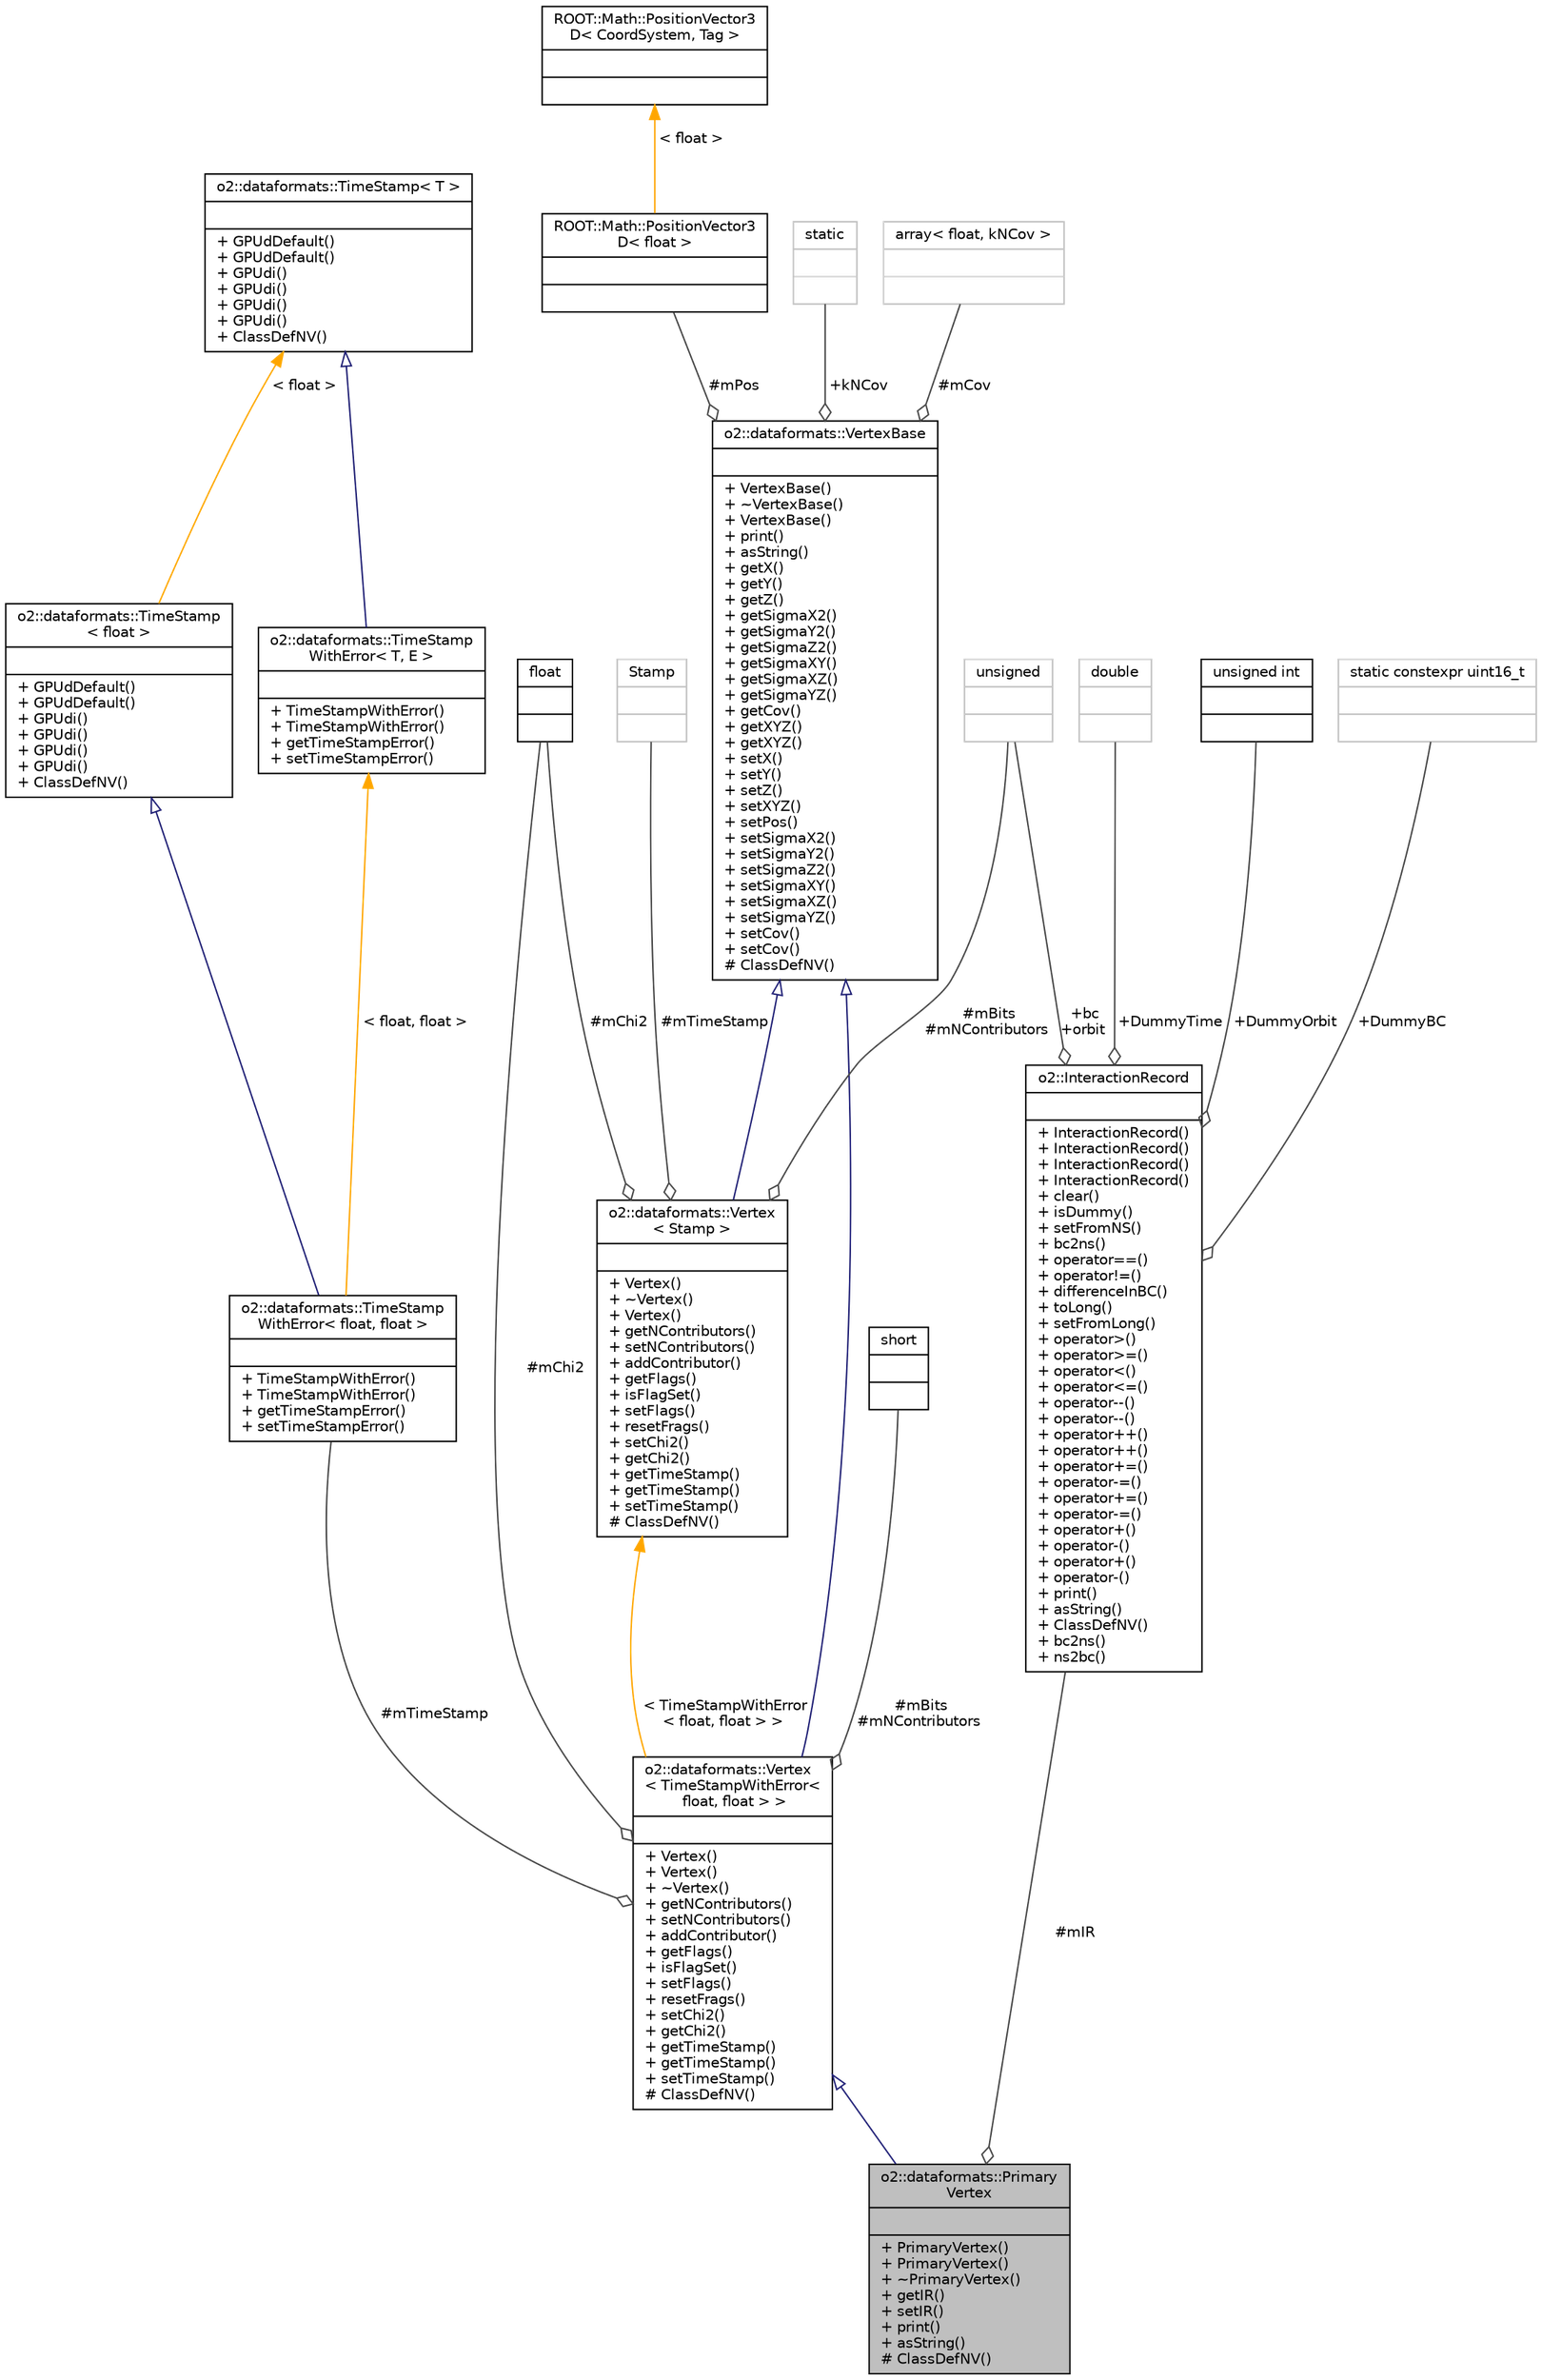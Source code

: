 digraph "o2::dataformats::PrimaryVertex"
{
 // INTERACTIVE_SVG=YES
  bgcolor="transparent";
  edge [fontname="Helvetica",fontsize="10",labelfontname="Helvetica",labelfontsize="10"];
  node [fontname="Helvetica",fontsize="10",shape=record];
  Node5 [label="{o2::dataformats::Primary\lVertex\n||+ PrimaryVertex()\l+ PrimaryVertex()\l+ ~PrimaryVertex()\l+ getIR()\l+ setIR()\l+ print()\l+ asString()\l# ClassDefNV()\l}",height=0.2,width=0.4,color="black", fillcolor="grey75", style="filled", fontcolor="black"];
  Node6 -> Node5 [dir="back",color="midnightblue",fontsize="10",style="solid",arrowtail="onormal",fontname="Helvetica"];
  Node6 [label="{o2::dataformats::Vertex\l\< TimeStampWithError\<\l float, float \> \>\n||+ Vertex()\l+ Vertex()\l+ ~Vertex()\l+ getNContributors()\l+ setNContributors()\l+ addContributor()\l+ getFlags()\l+ isFlagSet()\l+ setFlags()\l+ resetFrags()\l+ setChi2()\l+ getChi2()\l+ getTimeStamp()\l+ getTimeStamp()\l+ setTimeStamp()\l# ClassDefNV()\l}",height=0.2,width=0.4,color="black",URL="$dd/ded/classo2_1_1dataformats_1_1Vertex.html"];
  Node7 -> Node6 [dir="back",color="midnightblue",fontsize="10",style="solid",arrowtail="onormal",fontname="Helvetica"];
  Node7 [label="{o2::dataformats::VertexBase\n||+ VertexBase()\l+ ~VertexBase()\l+ VertexBase()\l+ print()\l+ asString()\l+ getX()\l+ getY()\l+ getZ()\l+ getSigmaX2()\l+ getSigmaY2()\l+ getSigmaZ2()\l+ getSigmaXY()\l+ getSigmaXZ()\l+ getSigmaYZ()\l+ getCov()\l+ getXYZ()\l+ getXYZ()\l+ setX()\l+ setY()\l+ setZ()\l+ setXYZ()\l+ setPos()\l+ setSigmaX2()\l+ setSigmaY2()\l+ setSigmaZ2()\l+ setSigmaXY()\l+ setSigmaXZ()\l+ setSigmaYZ()\l+ setCov()\l+ setCov()\l# ClassDefNV()\l}",height=0.2,width=0.4,color="black",URL="$dc/d08/classo2_1_1dataformats_1_1VertexBase.html"];
  Node8 -> Node7 [color="grey25",fontsize="10",style="solid",label=" #mCov" ,arrowhead="odiamond",fontname="Helvetica"];
  Node8 [label="{array\< float, kNCov \>\n||}",height=0.2,width=0.4,color="grey75"];
  Node9 -> Node7 [color="grey25",fontsize="10",style="solid",label=" #mPos" ,arrowhead="odiamond",fontname="Helvetica"];
  Node9 [label="{ROOT::Math::PositionVector3\lD\< float \>\n||}",height=0.2,width=0.4,color="black",URL="$d5/daf/classROOT_1_1Math_1_1PositionVector3D.html"];
  Node10 -> Node9 [dir="back",color="orange",fontsize="10",style="solid",label=" \< float \>" ,fontname="Helvetica"];
  Node10 [label="{ROOT::Math::PositionVector3\lD\< CoordSystem, Tag \>\n||}",height=0.2,width=0.4,color="black",URL="$d5/daf/classROOT_1_1Math_1_1PositionVector3D.html"];
  Node11 -> Node7 [color="grey25",fontsize="10",style="solid",label=" +kNCov" ,arrowhead="odiamond",fontname="Helvetica"];
  Node11 [label="{static\n||}",height=0.2,width=0.4,color="grey75"];
  Node12 -> Node6 [color="grey25",fontsize="10",style="solid",label=" #mBits\n#mNContributors" ,arrowhead="odiamond",fontname="Helvetica"];
  Node12 [label="{short\n||}",height=0.2,width=0.4,color="black",URL="$dc/d10/classshort.html"];
  Node13 -> Node6 [color="grey25",fontsize="10",style="solid",label=" #mChi2" ,arrowhead="odiamond",fontname="Helvetica"];
  Node13 [label="{float\n||}",height=0.2,width=0.4,color="black",URL="$d4/dc3/classfloat.html"];
  Node14 -> Node6 [color="grey25",fontsize="10",style="solid",label=" #mTimeStamp" ,arrowhead="odiamond",fontname="Helvetica"];
  Node14 [label="{o2::dataformats::TimeStamp\lWithError\< float, float \>\n||+ TimeStampWithError()\l+ TimeStampWithError()\l+ getTimeStampError()\l+ setTimeStampError()\l}",height=0.2,width=0.4,color="black",URL="$d3/dbf/classo2_1_1dataformats_1_1TimeStampWithError.html"];
  Node15 -> Node14 [dir="back",color="midnightblue",fontsize="10",style="solid",arrowtail="onormal",fontname="Helvetica"];
  Node15 [label="{o2::dataformats::TimeStamp\l\< float \>\n||+ GPUdDefault()\l+ GPUdDefault()\l+ GPUdi()\l+ GPUdi()\l+ GPUdi()\l+ GPUdi()\l+ ClassDefNV()\l}",height=0.2,width=0.4,color="black",URL="$d0/d94/classo2_1_1dataformats_1_1TimeStamp.html"];
  Node16 -> Node15 [dir="back",color="orange",fontsize="10",style="solid",label=" \< float \>" ,fontname="Helvetica"];
  Node16 [label="{o2::dataformats::TimeStamp\< T \>\n||+ GPUdDefault()\l+ GPUdDefault()\l+ GPUdi()\l+ GPUdi()\l+ GPUdi()\l+ GPUdi()\l+ ClassDefNV()\l}",height=0.2,width=0.4,color="black",URL="$d0/d94/classo2_1_1dataformats_1_1TimeStamp.html"];
  Node17 -> Node14 [dir="back",color="orange",fontsize="10",style="solid",label=" \< float, float \>" ,fontname="Helvetica"];
  Node17 [label="{o2::dataformats::TimeStamp\lWithError\< T, E \>\n||+ TimeStampWithError()\l+ TimeStampWithError()\l+ getTimeStampError()\l+ setTimeStampError()\l}",height=0.2,width=0.4,color="black",URL="$d3/dbf/classo2_1_1dataformats_1_1TimeStampWithError.html"];
  Node16 -> Node17 [dir="back",color="midnightblue",fontsize="10",style="solid",arrowtail="onormal",fontname="Helvetica"];
  Node18 -> Node6 [dir="back",color="orange",fontsize="10",style="solid",label=" \< TimeStampWithError\l\< float, float \> \>" ,fontname="Helvetica"];
  Node18 [label="{o2::dataformats::Vertex\l\< Stamp \>\n||+ Vertex()\l+ ~Vertex()\l+ Vertex()\l+ getNContributors()\l+ setNContributors()\l+ addContributor()\l+ getFlags()\l+ isFlagSet()\l+ setFlags()\l+ resetFrags()\l+ setChi2()\l+ getChi2()\l+ getTimeStamp()\l+ getTimeStamp()\l+ setTimeStamp()\l# ClassDefNV()\l}",height=0.2,width=0.4,color="black",URL="$dd/ded/classo2_1_1dataformats_1_1Vertex.html"];
  Node7 -> Node18 [dir="back",color="midnightblue",fontsize="10",style="solid",arrowtail="onormal",fontname="Helvetica"];
  Node13 -> Node18 [color="grey25",fontsize="10",style="solid",label=" #mChi2" ,arrowhead="odiamond",fontname="Helvetica"];
  Node19 -> Node18 [color="grey25",fontsize="10",style="solid",label=" #mBits\n#mNContributors" ,arrowhead="odiamond",fontname="Helvetica"];
  Node19 [label="{unsigned\n||}",height=0.2,width=0.4,color="grey75"];
  Node20 -> Node18 [color="grey25",fontsize="10",style="solid",label=" #mTimeStamp" ,arrowhead="odiamond",fontname="Helvetica"];
  Node20 [label="{Stamp\n||}",height=0.2,width=0.4,color="grey75"];
  Node21 -> Node5 [color="grey25",fontsize="10",style="solid",label=" #mIR" ,arrowhead="odiamond",fontname="Helvetica"];
  Node21 [label="{o2::InteractionRecord\n||+ InteractionRecord()\l+ InteractionRecord()\l+ InteractionRecord()\l+ InteractionRecord()\l+ clear()\l+ isDummy()\l+ setFromNS()\l+ bc2ns()\l+ operator==()\l+ operator!=()\l+ differenceInBC()\l+ toLong()\l+ setFromLong()\l+ operator\>()\l+ operator\>=()\l+ operator\<()\l+ operator\<=()\l+ operator--()\l+ operator--()\l+ operator++()\l+ operator++()\l+ operator+=()\l+ operator-=()\l+ operator+=()\l+ operator-=()\l+ operator+()\l+ operator-()\l+ operator+()\l+ operator-()\l+ print()\l+ asString()\l+ ClassDefNV()\l+ bc2ns()\l+ ns2bc()\l}",height=0.2,width=0.4,color="black",URL="$d1/d21/structo2_1_1InteractionRecord.html"];
  Node22 -> Node21 [color="grey25",fontsize="10",style="solid",label=" +DummyTime" ,arrowhead="odiamond",fontname="Helvetica"];
  Node22 [label="{double\n||}",height=0.2,width=0.4,color="grey75"];
  Node23 -> Node21 [color="grey25",fontsize="10",style="solid",label=" +DummyOrbit" ,arrowhead="odiamond",fontname="Helvetica"];
  Node23 [label="{unsigned int\n||}",height=0.2,width=0.4,color="black",URL="$d2/d5f/classunsigned_01int.html"];
  Node19 -> Node21 [color="grey25",fontsize="10",style="solid",label=" +bc\n+orbit" ,arrowhead="odiamond",fontname="Helvetica"];
  Node24 -> Node21 [color="grey25",fontsize="10",style="solid",label=" +DummyBC" ,arrowhead="odiamond",fontname="Helvetica"];
  Node24 [label="{static constexpr uint16_t\n||}",height=0.2,width=0.4,color="grey75"];
}
